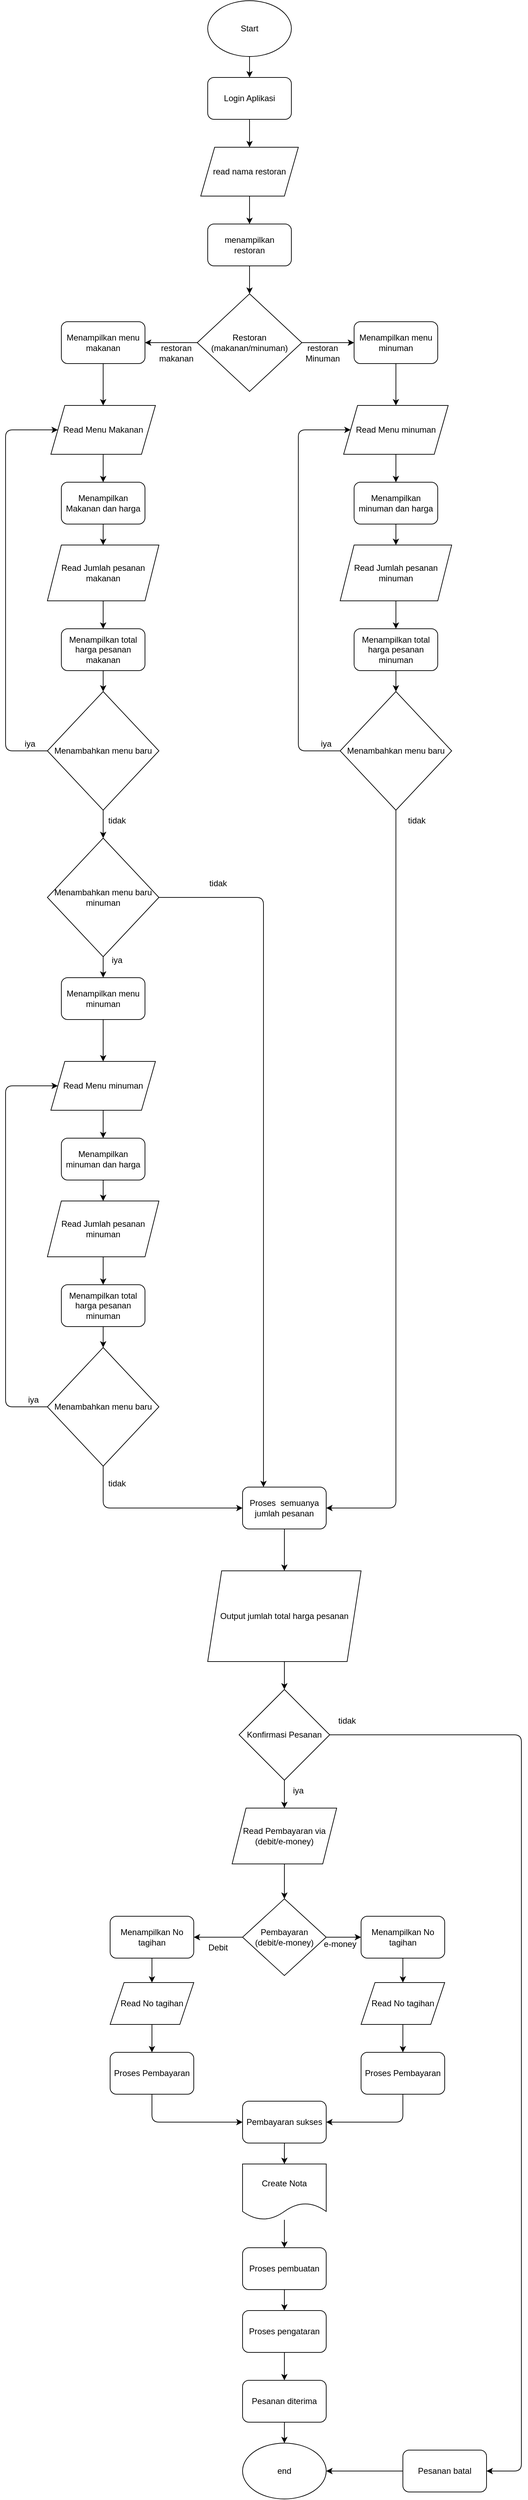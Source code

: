 <mxfile>
    <diagram id="L8sY7_gGpcVJWKPEhLXL" name="Page-1">
        <mxGraphModel dx="981" dy="305" grid="1" gridSize="10" guides="1" tooltips="1" connect="1" arrows="1" fold="1" page="1" pageScale="1" pageWidth="850" pageHeight="1100" math="0" shadow="0">
            <root>
                <mxCell id="0"/>
                <mxCell id="1" parent="0"/>
                <mxCell id="5" value="" style="edgeStyle=none;html=1;" edge="1" parent="1" source="2" target="3">
                    <mxGeometry relative="1" as="geometry"/>
                </mxCell>
                <mxCell id="2" value="Start" style="ellipse;whiteSpace=wrap;html=1;" vertex="1" parent="1">
                    <mxGeometry x="360" y="40" width="120" height="80" as="geometry"/>
                </mxCell>
                <mxCell id="6" value="" style="edgeStyle=none;html=1;" edge="1" parent="1" source="3" target="4">
                    <mxGeometry relative="1" as="geometry"/>
                </mxCell>
                <mxCell id="3" value="Login Aplikasi" style="rounded=1;whiteSpace=wrap;html=1;" vertex="1" parent="1">
                    <mxGeometry x="360" y="150" width="120" height="60" as="geometry"/>
                </mxCell>
                <mxCell id="8" value="" style="edgeStyle=none;html=1;" edge="1" parent="1" source="4" target="7">
                    <mxGeometry relative="1" as="geometry"/>
                </mxCell>
                <mxCell id="4" value="read nama restoran" style="shape=parallelogram;perimeter=parallelogramPerimeter;whiteSpace=wrap;html=1;fixedSize=1;" vertex="1" parent="1">
                    <mxGeometry x="350" y="250" width="140" height="70" as="geometry"/>
                </mxCell>
                <mxCell id="10" value="" style="edgeStyle=none;html=1;" edge="1" parent="1" source="7" target="9">
                    <mxGeometry relative="1" as="geometry"/>
                </mxCell>
                <mxCell id="7" value="menampilkan restoran" style="rounded=1;whiteSpace=wrap;html=1;" vertex="1" parent="1">
                    <mxGeometry x="360" y="360" width="120" height="60" as="geometry"/>
                </mxCell>
                <mxCell id="12" value="" style="edgeStyle=none;html=1;" edge="1" parent="1" source="9" target="11">
                    <mxGeometry relative="1" as="geometry"/>
                </mxCell>
                <mxCell id="61" value="" style="edgeStyle=none;html=1;" edge="1" parent="1" source="9" target="48">
                    <mxGeometry relative="1" as="geometry"/>
                </mxCell>
                <mxCell id="9" value="Restoran&lt;br&gt;(makanan/minuman)" style="rhombus;whiteSpace=wrap;html=1;" vertex="1" parent="1">
                    <mxGeometry x="345" y="460" width="150" height="140" as="geometry"/>
                </mxCell>
                <mxCell id="14" value="" style="edgeStyle=none;html=1;" edge="1" parent="1" source="11" target="13">
                    <mxGeometry relative="1" as="geometry"/>
                </mxCell>
                <mxCell id="11" value="Menampilkan menu makanan" style="rounded=1;whiteSpace=wrap;html=1;" vertex="1" parent="1">
                    <mxGeometry x="150" y="500" width="120" height="60" as="geometry"/>
                </mxCell>
                <mxCell id="16" value="" style="edgeStyle=none;html=1;" edge="1" parent="1" source="13" target="15">
                    <mxGeometry relative="1" as="geometry"/>
                </mxCell>
                <mxCell id="13" value="Read Menu Makanan" style="shape=parallelogram;perimeter=parallelogramPerimeter;whiteSpace=wrap;html=1;fixedSize=1;" vertex="1" parent="1">
                    <mxGeometry x="135" y="620" width="150" height="70" as="geometry"/>
                </mxCell>
                <mxCell id="18" value="" style="edgeStyle=none;html=1;" edge="1" parent="1" source="15" target="17">
                    <mxGeometry relative="1" as="geometry"/>
                </mxCell>
                <mxCell id="15" value="Menampilkan Makanan dan harga" style="rounded=1;whiteSpace=wrap;html=1;" vertex="1" parent="1">
                    <mxGeometry x="150" y="730" width="120" height="60" as="geometry"/>
                </mxCell>
                <mxCell id="20" value="" style="edgeStyle=none;html=1;" edge="1" parent="1" source="17" target="19">
                    <mxGeometry relative="1" as="geometry"/>
                </mxCell>
                <mxCell id="17" value="Read Jumlah pesanan makanan" style="shape=parallelogram;perimeter=parallelogramPerimeter;whiteSpace=wrap;html=1;fixedSize=1;" vertex="1" parent="1">
                    <mxGeometry x="130" y="820" width="160" height="80" as="geometry"/>
                </mxCell>
                <mxCell id="22" value="" style="edgeStyle=none;html=1;" edge="1" parent="1" source="19" target="21">
                    <mxGeometry relative="1" as="geometry"/>
                </mxCell>
                <mxCell id="19" value="Menampilkan total harga pesanan makanan" style="rounded=1;whiteSpace=wrap;html=1;" vertex="1" parent="1">
                    <mxGeometry x="150" y="940" width="120" height="60" as="geometry"/>
                </mxCell>
                <mxCell id="23" style="edgeStyle=none;html=1;entryX=0;entryY=0.5;entryDx=0;entryDy=0;" edge="1" parent="1" source="21" target="13">
                    <mxGeometry relative="1" as="geometry">
                        <Array as="points">
                            <mxPoint x="70" y="1115"/>
                            <mxPoint x="70" y="655"/>
                        </Array>
                    </mxGeometry>
                </mxCell>
                <mxCell id="27" value="" style="edgeStyle=none;html=1;" edge="1" parent="1" source="21" target="26">
                    <mxGeometry relative="1" as="geometry"/>
                </mxCell>
                <mxCell id="21" value="Menambahkan menu baru" style="rhombus;whiteSpace=wrap;html=1;" vertex="1" parent="1">
                    <mxGeometry x="130" y="1030" width="160" height="170" as="geometry"/>
                </mxCell>
                <mxCell id="24" value="tidak" style="text;html=1;strokeColor=none;fillColor=none;align=center;verticalAlign=middle;whiteSpace=wrap;rounded=0;" vertex="1" parent="1">
                    <mxGeometry x="200" y="1200" width="60" height="30" as="geometry"/>
                </mxCell>
                <mxCell id="25" value="iya" style="text;html=1;strokeColor=none;fillColor=none;align=center;verticalAlign=middle;whiteSpace=wrap;rounded=0;" vertex="1" parent="1">
                    <mxGeometry x="75" y="1090" width="60" height="30" as="geometry"/>
                </mxCell>
                <mxCell id="44" value="" style="edgeStyle=none;html=1;" edge="1" parent="1" source="26" target="31">
                    <mxGeometry relative="1" as="geometry"/>
                </mxCell>
                <mxCell id="68" style="edgeStyle=none;html=1;entryX=0.25;entryY=0;entryDx=0;entryDy=0;" edge="1" parent="1" source="26" target="63">
                    <mxGeometry relative="1" as="geometry">
                        <Array as="points">
                            <mxPoint x="440" y="1325"/>
                        </Array>
                    </mxGeometry>
                </mxCell>
                <mxCell id="26" value="Menambahkan menu baru minuman" style="rhombus;whiteSpace=wrap;html=1;" vertex="1" parent="1">
                    <mxGeometry x="130" y="1240" width="160" height="170" as="geometry"/>
                </mxCell>
                <mxCell id="29" value="restoran makanan" style="text;html=1;strokeColor=none;fillColor=none;align=center;verticalAlign=middle;whiteSpace=wrap;rounded=0;" vertex="1" parent="1">
                    <mxGeometry x="285" y="530" width="60" height="30" as="geometry"/>
                </mxCell>
                <mxCell id="30" value="" style="edgeStyle=none;html=1;" edge="1" parent="1" source="31" target="33">
                    <mxGeometry relative="1" as="geometry"/>
                </mxCell>
                <mxCell id="31" value="Menampilkan menu minuman" style="rounded=1;whiteSpace=wrap;html=1;" vertex="1" parent="1">
                    <mxGeometry x="150" y="1440" width="120" height="60" as="geometry"/>
                </mxCell>
                <mxCell id="32" value="" style="edgeStyle=none;html=1;" edge="1" parent="1" source="33" target="35">
                    <mxGeometry relative="1" as="geometry"/>
                </mxCell>
                <mxCell id="33" value="Read Menu minuman" style="shape=parallelogram;perimeter=parallelogramPerimeter;whiteSpace=wrap;html=1;fixedSize=1;" vertex="1" parent="1">
                    <mxGeometry x="135" y="1560" width="150" height="70" as="geometry"/>
                </mxCell>
                <mxCell id="34" value="" style="edgeStyle=none;html=1;" edge="1" parent="1" source="35" target="37">
                    <mxGeometry relative="1" as="geometry"/>
                </mxCell>
                <mxCell id="35" value="Menampilkan minuman&amp;nbsp;dan harga" style="rounded=1;whiteSpace=wrap;html=1;" vertex="1" parent="1">
                    <mxGeometry x="150" y="1670" width="120" height="60" as="geometry"/>
                </mxCell>
                <mxCell id="36" value="" style="edgeStyle=none;html=1;" edge="1" parent="1" source="37" target="39">
                    <mxGeometry relative="1" as="geometry"/>
                </mxCell>
                <mxCell id="37" value="Read Jumlah pesanan minuman" style="shape=parallelogram;perimeter=parallelogramPerimeter;whiteSpace=wrap;html=1;fixedSize=1;" vertex="1" parent="1">
                    <mxGeometry x="130" y="1760" width="160" height="80" as="geometry"/>
                </mxCell>
                <mxCell id="38" value="" style="edgeStyle=none;html=1;" edge="1" parent="1" source="39" target="41">
                    <mxGeometry relative="1" as="geometry"/>
                </mxCell>
                <mxCell id="39" value="Menampilkan total harga pesanan minuman" style="rounded=1;whiteSpace=wrap;html=1;" vertex="1" parent="1">
                    <mxGeometry x="150" y="1880" width="120" height="60" as="geometry"/>
                </mxCell>
                <mxCell id="40" style="edgeStyle=none;html=1;entryX=0;entryY=0.5;entryDx=0;entryDy=0;" edge="1" parent="1" source="41" target="33">
                    <mxGeometry relative="1" as="geometry">
                        <Array as="points">
                            <mxPoint x="70" y="2055"/>
                            <mxPoint x="70" y="1595"/>
                        </Array>
                    </mxGeometry>
                </mxCell>
                <mxCell id="67" style="edgeStyle=none;html=1;entryX=0;entryY=0.5;entryDx=0;entryDy=0;" edge="1" parent="1" source="41" target="63">
                    <mxGeometry relative="1" as="geometry">
                        <Array as="points">
                            <mxPoint x="210" y="2200"/>
                        </Array>
                    </mxGeometry>
                </mxCell>
                <mxCell id="41" value="Menambahkan menu baru" style="rhombus;whiteSpace=wrap;html=1;" vertex="1" parent="1">
                    <mxGeometry x="130" y="1970" width="160" height="170" as="geometry"/>
                </mxCell>
                <mxCell id="42" value="tidak" style="text;html=1;strokeColor=none;fillColor=none;align=center;verticalAlign=middle;whiteSpace=wrap;rounded=0;" vertex="1" parent="1">
                    <mxGeometry x="200" y="2150" width="60" height="30" as="geometry"/>
                </mxCell>
                <mxCell id="45" value="iya" style="text;html=1;strokeColor=none;fillColor=none;align=center;verticalAlign=middle;whiteSpace=wrap;rounded=0;" vertex="1" parent="1">
                    <mxGeometry x="200" y="1400" width="60" height="30" as="geometry"/>
                </mxCell>
                <mxCell id="46" value="iya" style="text;html=1;strokeColor=none;fillColor=none;align=center;verticalAlign=middle;whiteSpace=wrap;rounded=0;" vertex="1" parent="1">
                    <mxGeometry x="80" y="2030" width="60" height="30" as="geometry"/>
                </mxCell>
                <mxCell id="47" value="" style="edgeStyle=none;html=1;" edge="1" parent="1" source="48" target="50">
                    <mxGeometry relative="1" as="geometry"/>
                </mxCell>
                <mxCell id="48" value="Menampilkan menu minuman" style="rounded=1;whiteSpace=wrap;html=1;" vertex="1" parent="1">
                    <mxGeometry x="570" y="500" width="120" height="60" as="geometry"/>
                </mxCell>
                <mxCell id="49" value="" style="edgeStyle=none;html=1;" edge="1" parent="1" source="50" target="52">
                    <mxGeometry relative="1" as="geometry"/>
                </mxCell>
                <mxCell id="50" value="Read Menu minuman" style="shape=parallelogram;perimeter=parallelogramPerimeter;whiteSpace=wrap;html=1;fixedSize=1;" vertex="1" parent="1">
                    <mxGeometry x="555" y="620" width="150" height="70" as="geometry"/>
                </mxCell>
                <mxCell id="51" value="" style="edgeStyle=none;html=1;" edge="1" parent="1" source="52" target="54">
                    <mxGeometry relative="1" as="geometry"/>
                </mxCell>
                <mxCell id="52" value="Menampilkan minuman&amp;nbsp;dan harga" style="rounded=1;whiteSpace=wrap;html=1;" vertex="1" parent="1">
                    <mxGeometry x="570" y="730" width="120" height="60" as="geometry"/>
                </mxCell>
                <mxCell id="53" value="" style="edgeStyle=none;html=1;" edge="1" parent="1" source="54" target="56">
                    <mxGeometry relative="1" as="geometry"/>
                </mxCell>
                <mxCell id="54" value="Read Jumlah pesanan minuman" style="shape=parallelogram;perimeter=parallelogramPerimeter;whiteSpace=wrap;html=1;fixedSize=1;" vertex="1" parent="1">
                    <mxGeometry x="550" y="820" width="160" height="80" as="geometry"/>
                </mxCell>
                <mxCell id="55" value="" style="edgeStyle=none;html=1;" edge="1" parent="1" source="56" target="58">
                    <mxGeometry relative="1" as="geometry"/>
                </mxCell>
                <mxCell id="56" value="Menampilkan total harga pesanan minuman" style="rounded=1;whiteSpace=wrap;html=1;" vertex="1" parent="1">
                    <mxGeometry x="570" y="940" width="120" height="60" as="geometry"/>
                </mxCell>
                <mxCell id="57" style="edgeStyle=none;html=1;entryX=0;entryY=0.5;entryDx=0;entryDy=0;" edge="1" parent="1" source="58" target="50">
                    <mxGeometry relative="1" as="geometry">
                        <Array as="points">
                            <mxPoint x="490" y="1115"/>
                            <mxPoint x="490" y="655"/>
                        </Array>
                    </mxGeometry>
                </mxCell>
                <mxCell id="70" style="edgeStyle=none;html=1;entryX=1;entryY=0.5;entryDx=0;entryDy=0;" edge="1" parent="1" source="58" target="63">
                    <mxGeometry relative="1" as="geometry">
                        <Array as="points">
                            <mxPoint x="630" y="2200"/>
                        </Array>
                    </mxGeometry>
                </mxCell>
                <mxCell id="58" value="Menambahkan menu baru" style="rhombus;whiteSpace=wrap;html=1;" vertex="1" parent="1">
                    <mxGeometry x="550" y="1030" width="160" height="170" as="geometry"/>
                </mxCell>
                <mxCell id="59" value="tidak" style="text;html=1;strokeColor=none;fillColor=none;align=center;verticalAlign=middle;whiteSpace=wrap;rounded=0;" vertex="1" parent="1">
                    <mxGeometry x="630" y="1200" width="60" height="30" as="geometry"/>
                </mxCell>
                <mxCell id="60" value="iya" style="text;html=1;strokeColor=none;fillColor=none;align=center;verticalAlign=middle;whiteSpace=wrap;rounded=0;" vertex="1" parent="1">
                    <mxGeometry x="500" y="1090" width="60" height="30" as="geometry"/>
                </mxCell>
                <mxCell id="62" value="restoran Minuman" style="text;html=1;strokeColor=none;fillColor=none;align=center;verticalAlign=middle;whiteSpace=wrap;rounded=0;" vertex="1" parent="1">
                    <mxGeometry x="495" y="530" width="60" height="30" as="geometry"/>
                </mxCell>
                <mxCell id="72" value="" style="edgeStyle=none;html=1;" edge="1" parent="1" source="63" target="71">
                    <mxGeometry relative="1" as="geometry"/>
                </mxCell>
                <mxCell id="63" value="Proses&amp;nbsp; semuanya jumlah pesanan" style="rounded=1;whiteSpace=wrap;html=1;" vertex="1" parent="1">
                    <mxGeometry x="410" y="2170" width="120" height="60" as="geometry"/>
                </mxCell>
                <mxCell id="69" value="tidak" style="text;html=1;strokeColor=none;fillColor=none;align=center;verticalAlign=middle;whiteSpace=wrap;rounded=0;" vertex="1" parent="1">
                    <mxGeometry x="345" y="1290" width="60" height="30" as="geometry"/>
                </mxCell>
                <mxCell id="74" value="" style="edgeStyle=none;html=1;" edge="1" parent="1" source="71" target="73">
                    <mxGeometry relative="1" as="geometry"/>
                </mxCell>
                <mxCell id="71" value="Output jumlah total harga pesanan" style="shape=parallelogram;perimeter=parallelogramPerimeter;whiteSpace=wrap;html=1;fixedSize=1;" vertex="1" parent="1">
                    <mxGeometry x="360" y="2290" width="220" height="130" as="geometry"/>
                </mxCell>
                <mxCell id="77" value="" style="edgeStyle=none;html=1;" edge="1" parent="1" source="73" target="76">
                    <mxGeometry relative="1" as="geometry"/>
                </mxCell>
                <mxCell id="112" style="edgeStyle=none;html=1;entryX=1;entryY=0.5;entryDx=0;entryDy=0;" edge="1" parent="1" source="73" target="110">
                    <mxGeometry relative="1" as="geometry">
                        <Array as="points">
                            <mxPoint x="810" y="2525"/>
                            <mxPoint x="810" y="3580"/>
                        </Array>
                    </mxGeometry>
                </mxCell>
                <mxCell id="73" value="Konfirmasi Pesanan" style="rhombus;whiteSpace=wrap;html=1;" vertex="1" parent="1">
                    <mxGeometry x="405" y="2460" width="130" height="130" as="geometry"/>
                </mxCell>
                <mxCell id="80" value="" style="edgeStyle=none;html=1;" edge="1" parent="1" source="76" target="79">
                    <mxGeometry relative="1" as="geometry"/>
                </mxCell>
                <mxCell id="76" value="Read Pembayaran via (debit/e-money)" style="shape=parallelogram;perimeter=parallelogramPerimeter;whiteSpace=wrap;html=1;fixedSize=1;" vertex="1" parent="1">
                    <mxGeometry x="395" y="2630" width="150" height="80" as="geometry"/>
                </mxCell>
                <mxCell id="78" value="iya" style="text;html=1;strokeColor=none;fillColor=none;align=center;verticalAlign=middle;whiteSpace=wrap;rounded=0;" vertex="1" parent="1">
                    <mxGeometry x="460" y="2590" width="60" height="30" as="geometry"/>
                </mxCell>
                <mxCell id="82" value="" style="edgeStyle=none;html=1;" edge="1" parent="1" source="79" target="81">
                    <mxGeometry relative="1" as="geometry"/>
                </mxCell>
                <mxCell id="95" value="" style="edgeStyle=none;html=1;" edge="1" parent="1" source="79" target="91">
                    <mxGeometry relative="1" as="geometry"/>
                </mxCell>
                <mxCell id="79" value="Pembayaran&lt;br&gt;(debit/e-money)" style="rhombus;whiteSpace=wrap;html=1;" vertex="1" parent="1">
                    <mxGeometry x="410" y="2760" width="120" height="110" as="geometry"/>
                </mxCell>
                <mxCell id="85" value="" style="edgeStyle=none;html=1;" edge="1" parent="1" source="81" target="84">
                    <mxGeometry relative="1" as="geometry"/>
                </mxCell>
                <mxCell id="81" value="Menampilkan No tagihan&lt;span style=&quot;color: rgba(0 , 0 , 0 , 0) ; font-family: monospace ; font-size: 0px&quot;&gt;%3CmxGraphModel%3E%3Croot%3E%3CmxCell%20id%3D%220%22%2F%3E%3CmxCell%20id%3D%221%22%20parent%3D%220%22%2F%3E%3CmxCell%20id%3D%222%22%20value%3D%22iya%22%20style%3D%22text%3Bhtml%3D1%3BstrokeColor%3Dnone%3BfillColor%3Dnone%3Balign%3Dcenter%3BverticalAlign%3Dmiddle%3BwhiteSpace%3Dwrap%3Brounded%3D0%3B%22%20vertex%3D%221%22%20parent%3D%221%22%3E%3CmxGeometry%20x%3D%2280%22%20y%3D%222030%22%20width%3D%2260%22%20height%3D%2230%22%20as%3D%22geometry%22%2F%3E%3C%2FmxCell%3E%3C%2Froot%3E%3C%2FmxGraphModel%3E&lt;/span&gt;" style="rounded=1;whiteSpace=wrap;html=1;" vertex="1" parent="1">
                    <mxGeometry x="220" y="2785" width="120" height="60" as="geometry"/>
                </mxCell>
                <mxCell id="87" value="" style="edgeStyle=none;html=1;" edge="1" parent="1" source="84" target="86">
                    <mxGeometry relative="1" as="geometry"/>
                </mxCell>
                <mxCell id="84" value="Read No tagihan" style="shape=parallelogram;perimeter=parallelogramPerimeter;whiteSpace=wrap;html=1;fixedSize=1;" vertex="1" parent="1">
                    <mxGeometry x="220" y="2880" width="120" height="60" as="geometry"/>
                </mxCell>
                <mxCell id="89" style="edgeStyle=none;html=1;entryX=0;entryY=0.5;entryDx=0;entryDy=0;" edge="1" parent="1" source="86" target="88">
                    <mxGeometry relative="1" as="geometry">
                        <Array as="points">
                            <mxPoint x="280" y="3080"/>
                        </Array>
                    </mxGeometry>
                </mxCell>
                <mxCell id="86" value="Proses Pembayaran" style="rounded=1;whiteSpace=wrap;html=1;" vertex="1" parent="1">
                    <mxGeometry x="220" y="2980" width="120" height="60" as="geometry"/>
                </mxCell>
                <mxCell id="100" value="" style="edgeStyle=none;html=1;" edge="1" parent="1" source="88" target="99">
                    <mxGeometry relative="1" as="geometry"/>
                </mxCell>
                <mxCell id="88" value="Pembayaran sukses" style="rounded=1;whiteSpace=wrap;html=1;" vertex="1" parent="1">
                    <mxGeometry x="410" y="3050" width="120" height="60" as="geometry"/>
                </mxCell>
                <mxCell id="90" value="" style="edgeStyle=none;html=1;" edge="1" parent="1" source="91" target="93">
                    <mxGeometry relative="1" as="geometry"/>
                </mxCell>
                <mxCell id="91" value="Menampilkan No tagihan&lt;span style=&quot;color: rgba(0 , 0 , 0 , 0) ; font-family: monospace ; font-size: 0px&quot;&gt;%3CmxGraphModel%3E%3Croot%3E%3CmxCell%20id%3D%220%22%2F%3E%3CmxCell%20id%3D%221%22%20parent%3D%220%22%2F%3E%3CmxCell%20id%3D%222%22%20value%3D%22iya%22%20style%3D%22text%3Bhtml%3D1%3BstrokeColor%3Dnone%3BfillColor%3Dnone%3Balign%3Dcenter%3BverticalAlign%3Dmiddle%3BwhiteSpace%3Dwrap%3Brounded%3D0%3B%22%20vertex%3D%221%22%20parent%3D%221%22%3E%3CmxGeometry%20x%3D%2280%22%20y%3D%222030%22%20width%3D%2260%22%20height%3D%2230%22%20as%3D%22geometry%22%2F%3E%3C%2FmxCell%3E%3C%2Froot%3E%3C%2FmxGraphModel%3E&lt;/span&gt;" style="rounded=1;whiteSpace=wrap;html=1;" vertex="1" parent="1">
                    <mxGeometry x="580" y="2785" width="120" height="60" as="geometry"/>
                </mxCell>
                <mxCell id="92" value="" style="edgeStyle=none;html=1;" edge="1" parent="1" source="93" target="94">
                    <mxGeometry relative="1" as="geometry"/>
                </mxCell>
                <mxCell id="93" value="Read No tagihan" style="shape=parallelogram;perimeter=parallelogramPerimeter;whiteSpace=wrap;html=1;fixedSize=1;" vertex="1" parent="1">
                    <mxGeometry x="580" y="2880" width="120" height="60" as="geometry"/>
                </mxCell>
                <mxCell id="96" style="edgeStyle=none;html=1;entryX=1;entryY=0.5;entryDx=0;entryDy=0;" edge="1" parent="1" source="94" target="88">
                    <mxGeometry relative="1" as="geometry">
                        <Array as="points">
                            <mxPoint x="640" y="3080"/>
                        </Array>
                    </mxGeometry>
                </mxCell>
                <mxCell id="94" value="Proses Pembayaran" style="rounded=1;whiteSpace=wrap;html=1;" vertex="1" parent="1">
                    <mxGeometry x="580" y="2980" width="120" height="60" as="geometry"/>
                </mxCell>
                <mxCell id="97" value="Debit" style="text;html=1;strokeColor=none;fillColor=none;align=center;verticalAlign=middle;whiteSpace=wrap;rounded=0;" vertex="1" parent="1">
                    <mxGeometry x="345" y="2815" width="60" height="30" as="geometry"/>
                </mxCell>
                <mxCell id="98" value="e-money" style="text;html=1;strokeColor=none;fillColor=none;align=center;verticalAlign=middle;whiteSpace=wrap;rounded=0;" vertex="1" parent="1">
                    <mxGeometry x="520" y="2810" width="60" height="30" as="geometry"/>
                </mxCell>
                <mxCell id="102" value="" style="edgeStyle=none;html=1;" edge="1" parent="1" source="99" target="101">
                    <mxGeometry relative="1" as="geometry"/>
                </mxCell>
                <mxCell id="99" value="Create Nota" style="shape=document;whiteSpace=wrap;html=1;boundedLbl=1;" vertex="1" parent="1">
                    <mxGeometry x="410" y="3140" width="120" height="80" as="geometry"/>
                </mxCell>
                <mxCell id="104" value="" style="edgeStyle=none;html=1;" edge="1" parent="1" source="101" target="103">
                    <mxGeometry relative="1" as="geometry"/>
                </mxCell>
                <mxCell id="101" value="Proses pembuatan" style="rounded=1;whiteSpace=wrap;html=1;" vertex="1" parent="1">
                    <mxGeometry x="410" y="3260" width="120" height="60" as="geometry"/>
                </mxCell>
                <mxCell id="106" value="" style="edgeStyle=none;html=1;" edge="1" parent="1" source="103" target="105">
                    <mxGeometry relative="1" as="geometry"/>
                </mxCell>
                <mxCell id="103" value="Proses pengataran" style="rounded=1;whiteSpace=wrap;html=1;" vertex="1" parent="1">
                    <mxGeometry x="410" y="3350" width="120" height="60" as="geometry"/>
                </mxCell>
                <mxCell id="108" value="" style="edgeStyle=none;html=1;" edge="1" parent="1" source="105" target="107">
                    <mxGeometry relative="1" as="geometry"/>
                </mxCell>
                <mxCell id="105" value="Pesanan diterima" style="rounded=1;whiteSpace=wrap;html=1;" vertex="1" parent="1">
                    <mxGeometry x="410" y="3450" width="120" height="60" as="geometry"/>
                </mxCell>
                <mxCell id="107" value="end" style="ellipse;whiteSpace=wrap;html=1;" vertex="1" parent="1">
                    <mxGeometry x="410" y="3540" width="120" height="80" as="geometry"/>
                </mxCell>
                <mxCell id="111" value="" style="edgeStyle=none;html=1;" edge="1" parent="1" source="110" target="107">
                    <mxGeometry relative="1" as="geometry"/>
                </mxCell>
                <mxCell id="110" value="Pesanan batal" style="rounded=1;whiteSpace=wrap;html=1;" vertex="1" parent="1">
                    <mxGeometry x="640" y="3550" width="120" height="60" as="geometry"/>
                </mxCell>
                <mxCell id="113" value="tidak" style="text;html=1;strokeColor=none;fillColor=none;align=center;verticalAlign=middle;whiteSpace=wrap;rounded=0;" vertex="1" parent="1">
                    <mxGeometry x="530" y="2490" width="60" height="30" as="geometry"/>
                </mxCell>
            </root>
        </mxGraphModel>
    </diagram>
</mxfile>